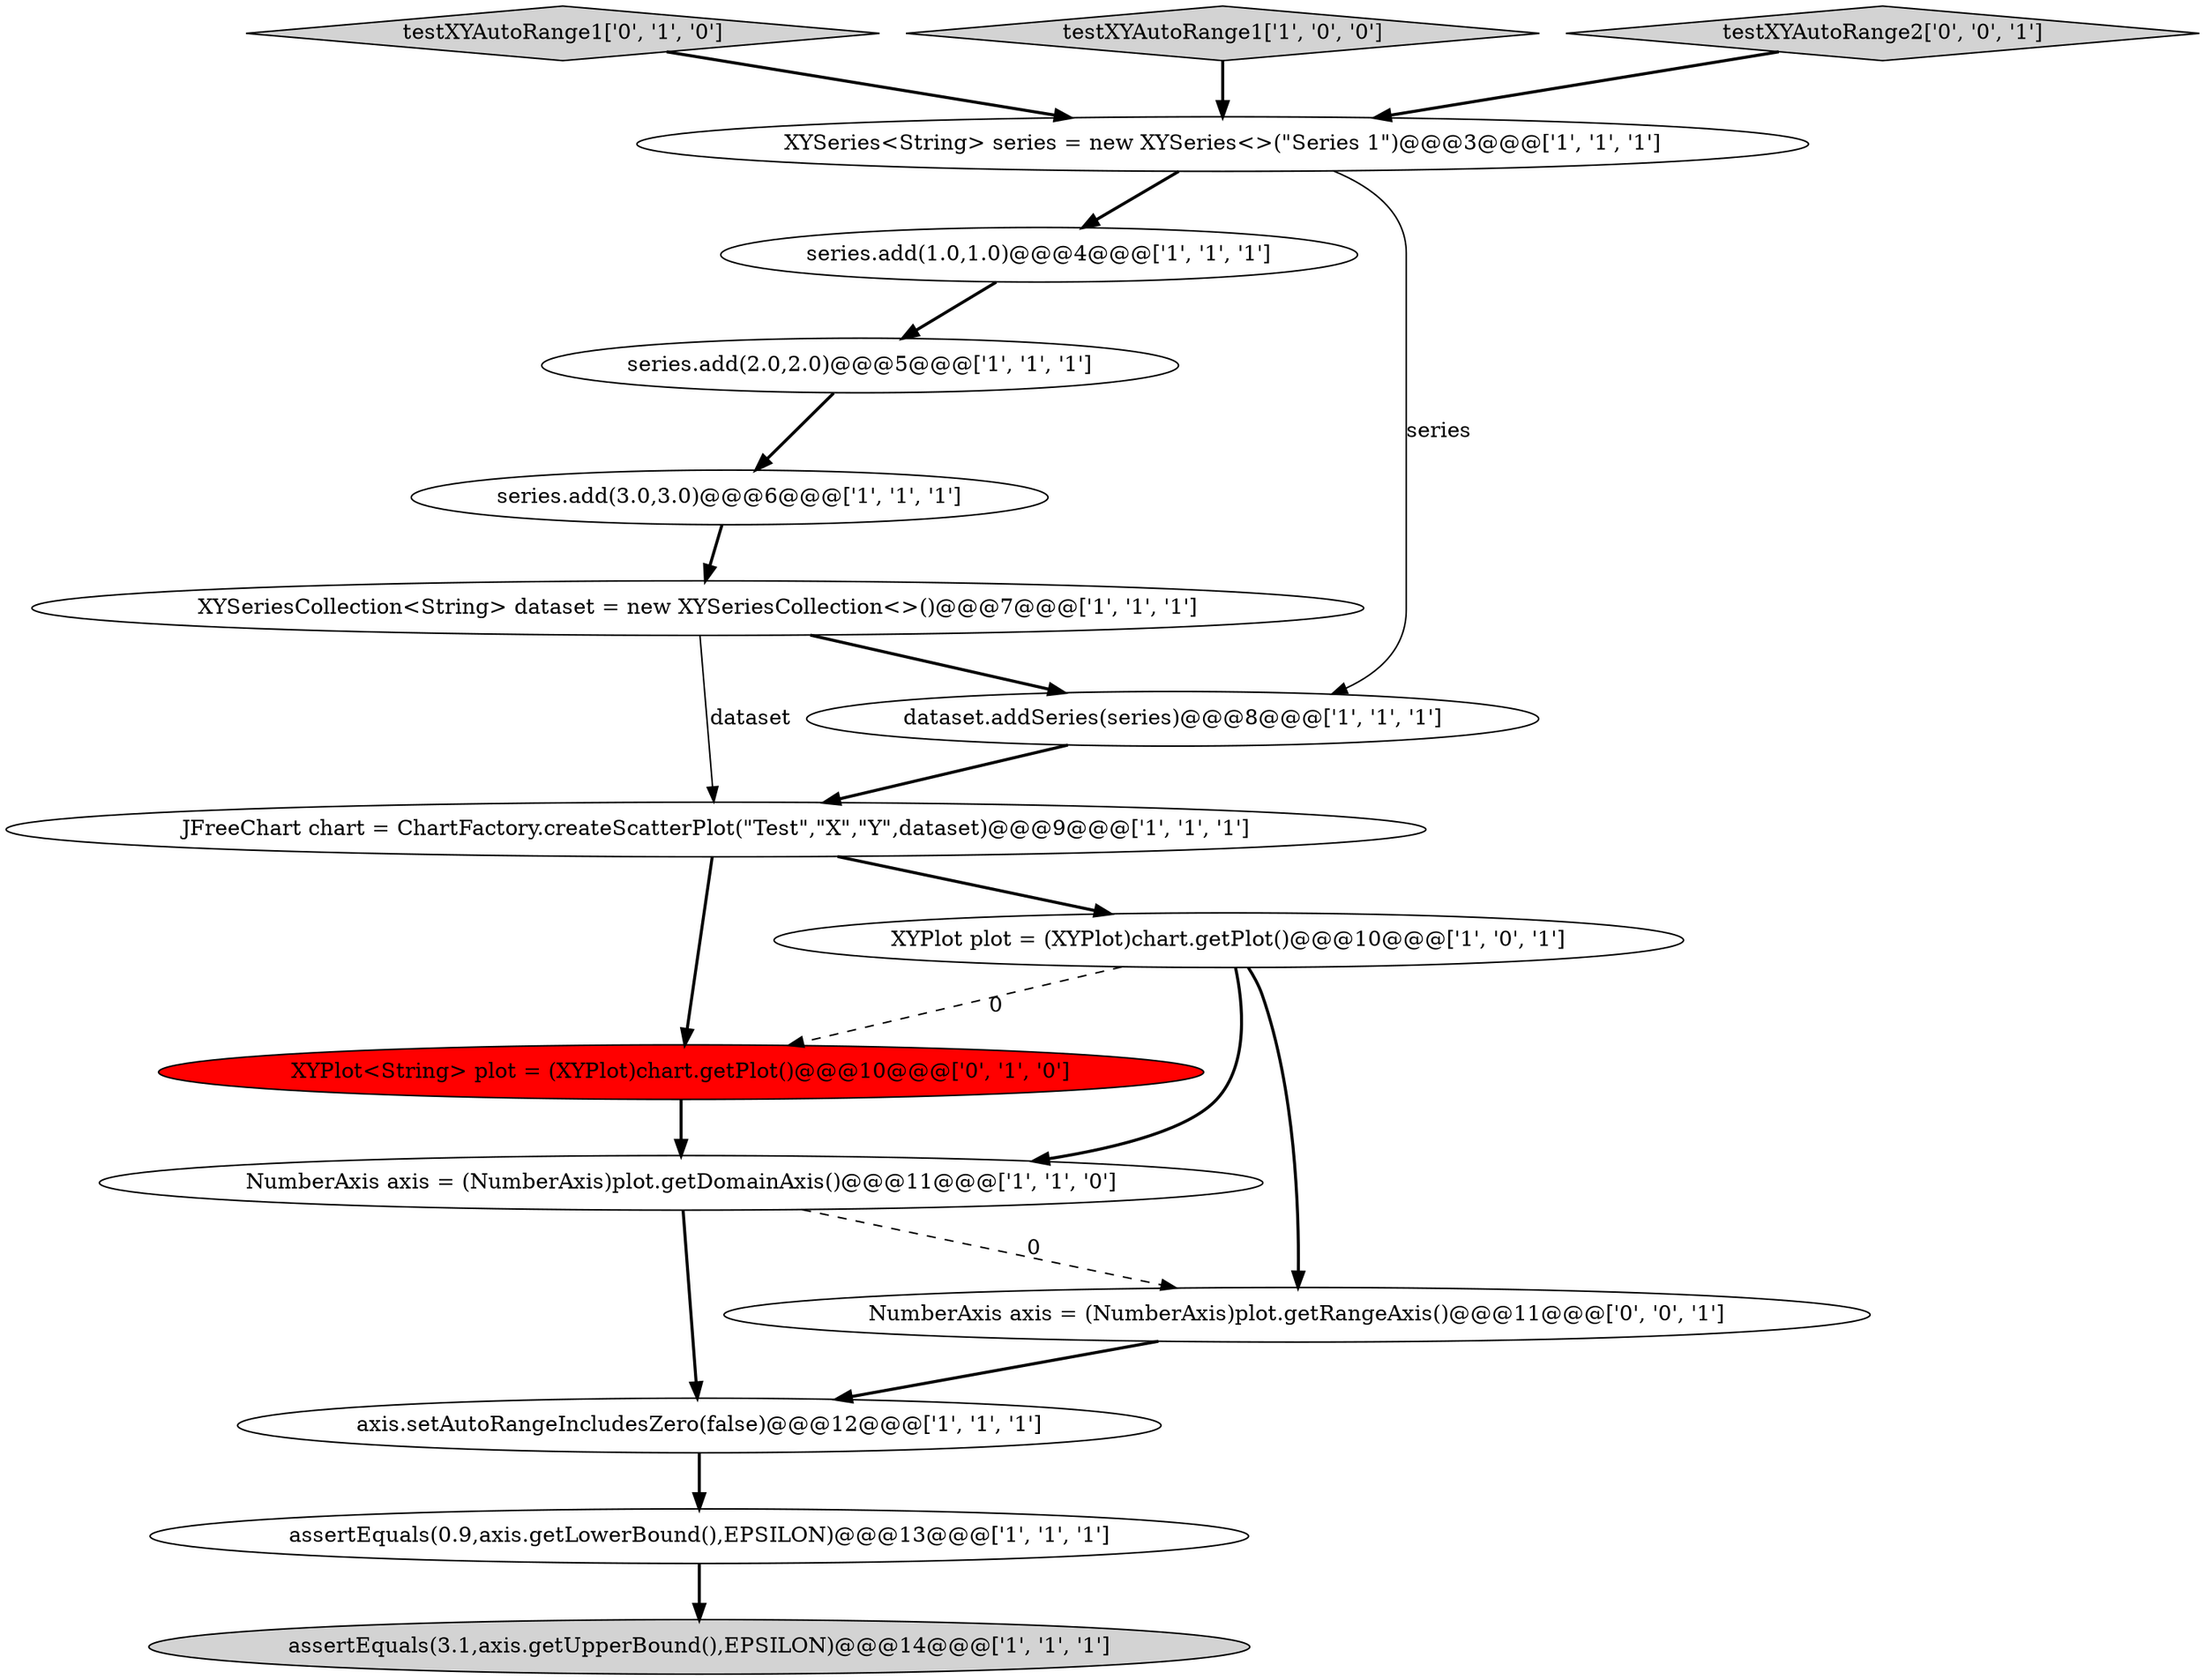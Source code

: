 digraph {
10 [style = filled, label = "JFreeChart chart = ChartFactory.createScatterPlot(\"Test\",\"X\",\"Y\",dataset)@@@9@@@['1', '1', '1']", fillcolor = white, shape = ellipse image = "AAA0AAABBB1BBB"];
14 [style = filled, label = "XYPlot<String> plot = (XYPlot)chart.getPlot()@@@10@@@['0', '1', '0']", fillcolor = red, shape = ellipse image = "AAA1AAABBB2BBB"];
11 [style = filled, label = "NumberAxis axis = (NumberAxis)plot.getDomainAxis()@@@11@@@['1', '1', '0']", fillcolor = white, shape = ellipse image = "AAA0AAABBB1BBB"];
13 [style = filled, label = "testXYAutoRange1['0', '1', '0']", fillcolor = lightgray, shape = diamond image = "AAA0AAABBB2BBB"];
15 [style = filled, label = "NumberAxis axis = (NumberAxis)plot.getRangeAxis()@@@11@@@['0', '0', '1']", fillcolor = white, shape = ellipse image = "AAA0AAABBB3BBB"];
0 [style = filled, label = "series.add(1.0,1.0)@@@4@@@['1', '1', '1']", fillcolor = white, shape = ellipse image = "AAA0AAABBB1BBB"];
9 [style = filled, label = "testXYAutoRange1['1', '0', '0']", fillcolor = lightgray, shape = diamond image = "AAA0AAABBB1BBB"];
6 [style = filled, label = "series.add(3.0,3.0)@@@6@@@['1', '1', '1']", fillcolor = white, shape = ellipse image = "AAA0AAABBB1BBB"];
5 [style = filled, label = "series.add(2.0,2.0)@@@5@@@['1', '1', '1']", fillcolor = white, shape = ellipse image = "AAA0AAABBB1BBB"];
3 [style = filled, label = "assertEquals(0.9,axis.getLowerBound(),EPSILON)@@@13@@@['1', '1', '1']", fillcolor = white, shape = ellipse image = "AAA0AAABBB1BBB"];
16 [style = filled, label = "testXYAutoRange2['0', '0', '1']", fillcolor = lightgray, shape = diamond image = "AAA0AAABBB3BBB"];
12 [style = filled, label = "XYSeriesCollection<String> dataset = new XYSeriesCollection<>()@@@7@@@['1', '1', '1']", fillcolor = white, shape = ellipse image = "AAA0AAABBB1BBB"];
1 [style = filled, label = "XYSeries<String> series = new XYSeries<>(\"Series 1\")@@@3@@@['1', '1', '1']", fillcolor = white, shape = ellipse image = "AAA0AAABBB1BBB"];
8 [style = filled, label = "assertEquals(3.1,axis.getUpperBound(),EPSILON)@@@14@@@['1', '1', '1']", fillcolor = lightgray, shape = ellipse image = "AAA0AAABBB1BBB"];
2 [style = filled, label = "XYPlot plot = (XYPlot)chart.getPlot()@@@10@@@['1', '0', '1']", fillcolor = white, shape = ellipse image = "AAA0AAABBB1BBB"];
7 [style = filled, label = "dataset.addSeries(series)@@@8@@@['1', '1', '1']", fillcolor = white, shape = ellipse image = "AAA0AAABBB1BBB"];
4 [style = filled, label = "axis.setAutoRangeIncludesZero(false)@@@12@@@['1', '1', '1']", fillcolor = white, shape = ellipse image = "AAA0AAABBB1BBB"];
4->3 [style = bold, label=""];
10->14 [style = bold, label=""];
7->10 [style = bold, label=""];
11->15 [style = dashed, label="0"];
11->4 [style = bold, label=""];
12->10 [style = solid, label="dataset"];
1->7 [style = solid, label="series"];
1->0 [style = bold, label=""];
12->7 [style = bold, label=""];
13->1 [style = bold, label=""];
5->6 [style = bold, label=""];
2->14 [style = dashed, label="0"];
16->1 [style = bold, label=""];
3->8 [style = bold, label=""];
2->15 [style = bold, label=""];
15->4 [style = bold, label=""];
10->2 [style = bold, label=""];
9->1 [style = bold, label=""];
14->11 [style = bold, label=""];
2->11 [style = bold, label=""];
0->5 [style = bold, label=""];
6->12 [style = bold, label=""];
}
